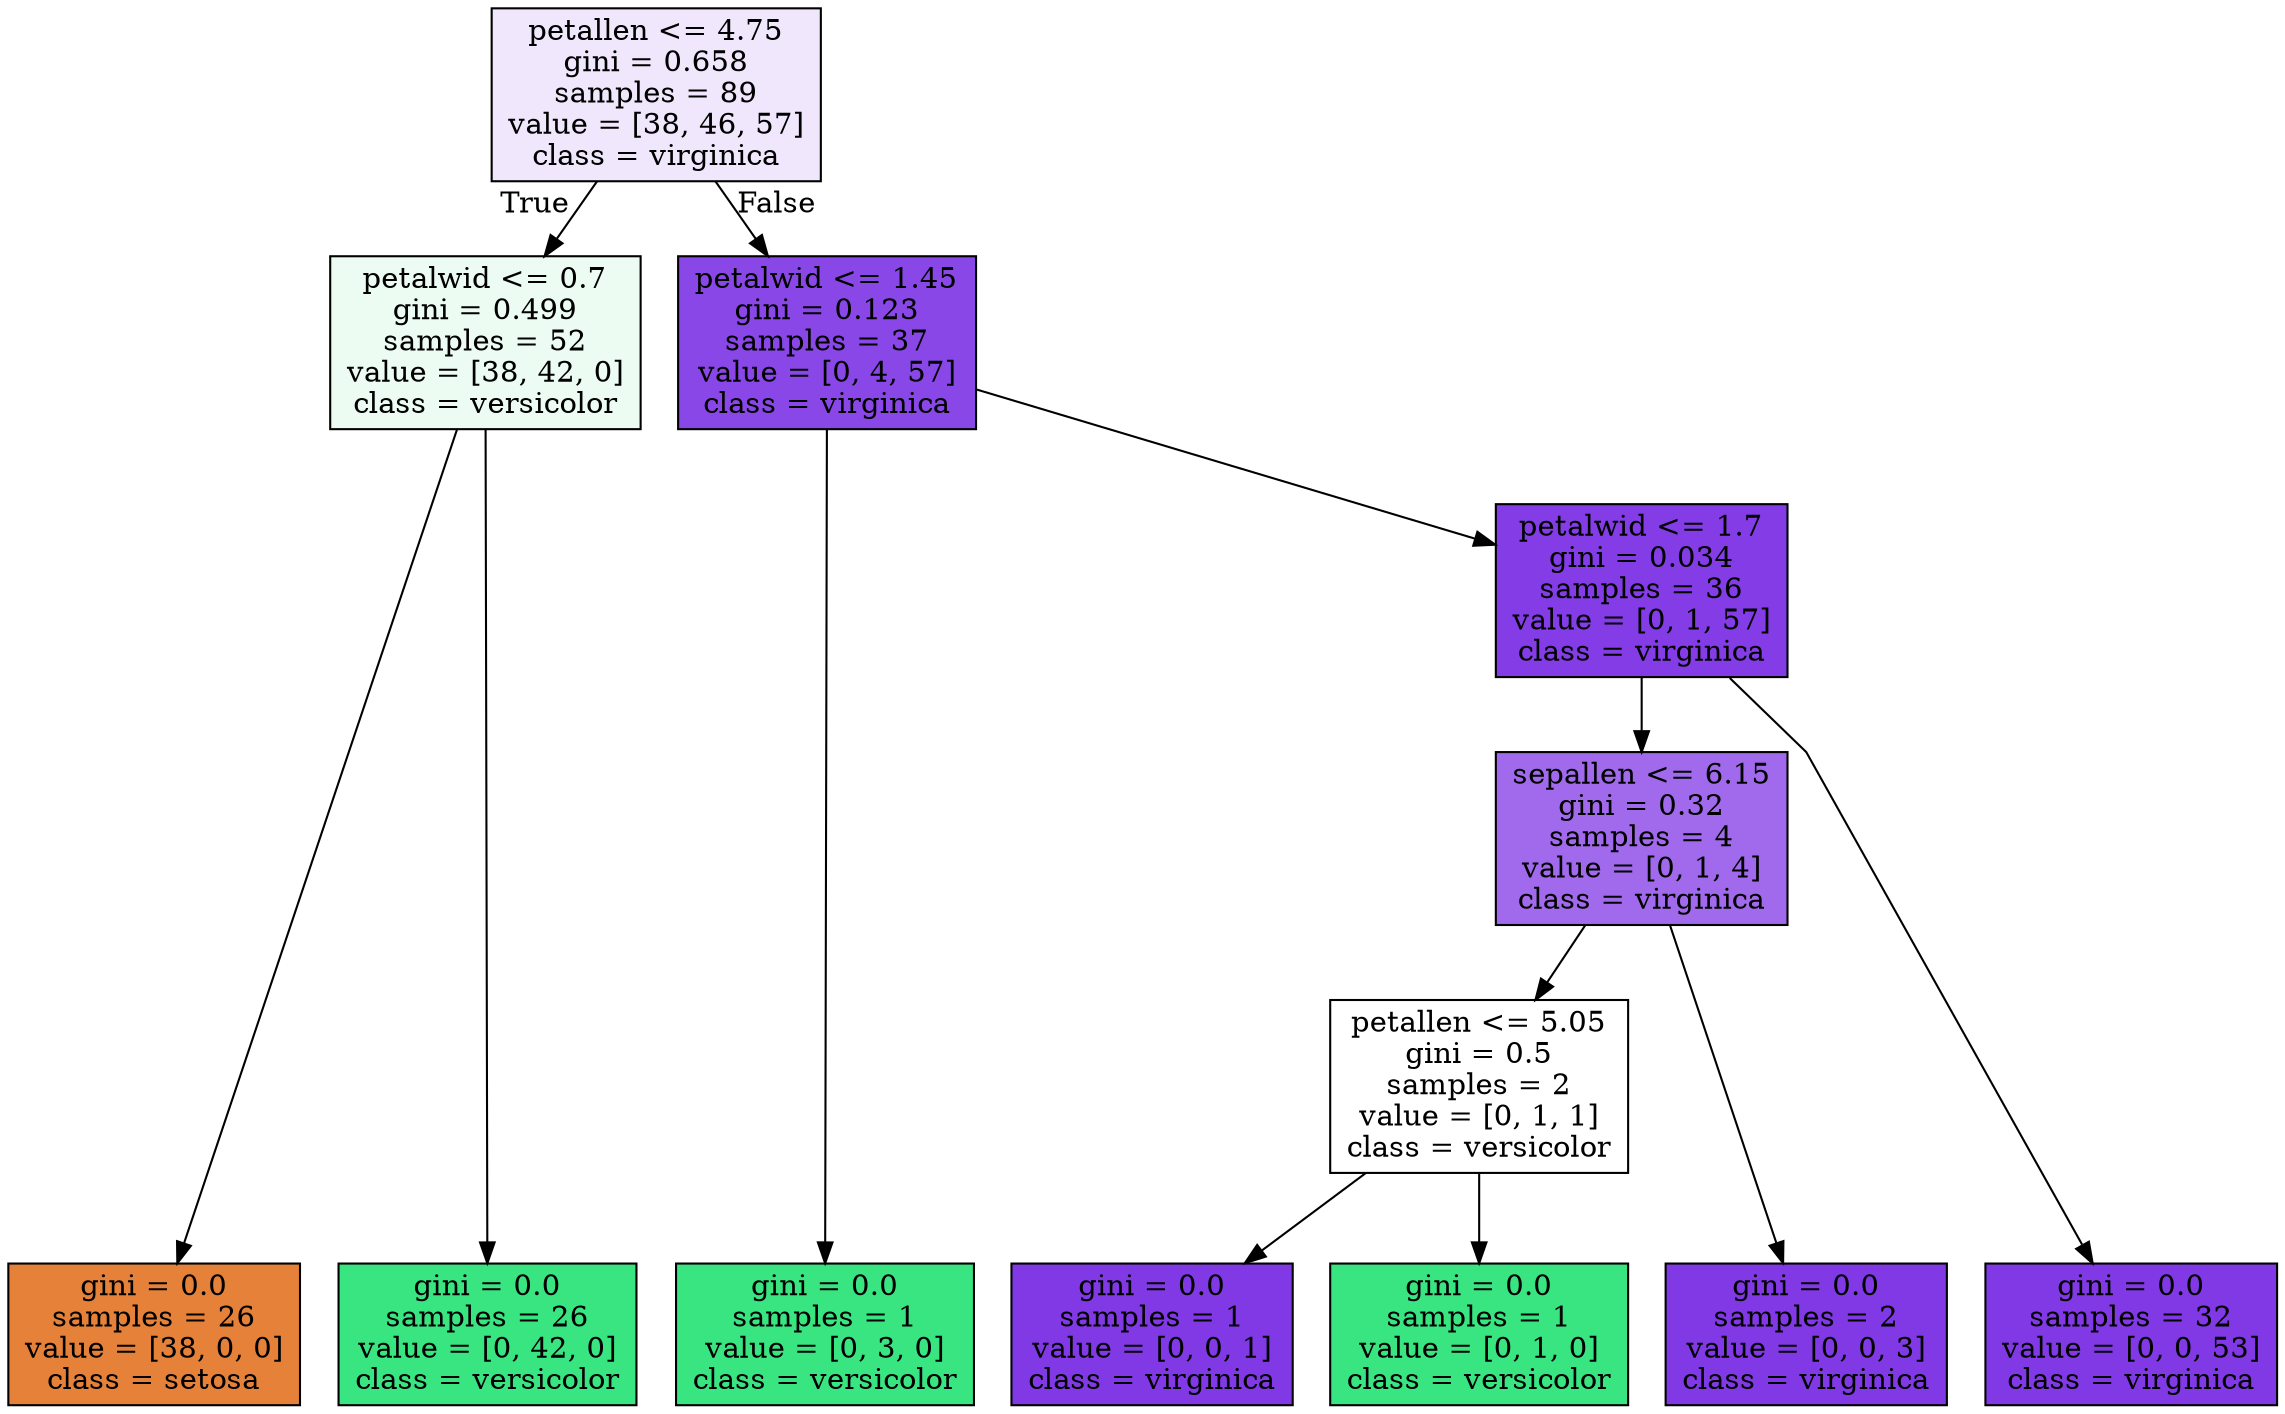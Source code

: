 digraph Tree {
node [shape=box, style="filled", color="black"] ;
graph [ranksep=equally, splines=polyline] ;
0 [label="petallen <= 4.75\ngini = 0.658\nsamples = 89\nvalue = [38, 46, 57]\nclass = virginica", fillcolor="#8139e51e"] ;
1 [label="petalwid <= 0.7\ngini = 0.499\nsamples = 52\nvalue = [38, 42, 0]\nclass = versicolor", fillcolor="#39e58118"] ;
0 -> 1 [labeldistance=2.5, labelangle=45, headlabel="True"] ;
2 [label="gini = 0.0\nsamples = 26\nvalue = [38, 0, 0]\nclass = setosa", fillcolor="#e58139ff"] ;
1 -> 2 ;
3 [label="gini = 0.0\nsamples = 26\nvalue = [0, 42, 0]\nclass = versicolor", fillcolor="#39e581ff"] ;
1 -> 3 ;
4 [label="petalwid <= 1.45\ngini = 0.123\nsamples = 37\nvalue = [0, 4, 57]\nclass = virginica", fillcolor="#8139e5ed"] ;
0 -> 4 [labeldistance=2.5, labelangle=-45, headlabel="False"] ;
5 [label="gini = 0.0\nsamples = 1\nvalue = [0, 3, 0]\nclass = versicolor", fillcolor="#39e581ff"] ;
4 -> 5 ;
6 [label="petalwid <= 1.7\ngini = 0.034\nsamples = 36\nvalue = [0, 1, 57]\nclass = virginica", fillcolor="#8139e5fb"] ;
4 -> 6 ;
7 [label="sepallen <= 6.15\ngini = 0.32\nsamples = 4\nvalue = [0, 1, 4]\nclass = virginica", fillcolor="#8139e5bf"] ;
6 -> 7 ;
8 [label="petallen <= 5.05\ngini = 0.5\nsamples = 2\nvalue = [0, 1, 1]\nclass = versicolor", fillcolor="#39e58100"] ;
7 -> 8 ;
9 [label="gini = 0.0\nsamples = 1\nvalue = [0, 0, 1]\nclass = virginica", fillcolor="#8139e5ff"] ;
8 -> 9 ;
10 [label="gini = 0.0\nsamples = 1\nvalue = [0, 1, 0]\nclass = versicolor", fillcolor="#39e581ff"] ;
8 -> 10 ;
11 [label="gini = 0.0\nsamples = 2\nvalue = [0, 0, 3]\nclass = virginica", fillcolor="#8139e5ff"] ;
7 -> 11 ;
12 [label="gini = 0.0\nsamples = 32\nvalue = [0, 0, 53]\nclass = virginica", fillcolor="#8139e5ff"] ;
6 -> 12 ;
{rank=same ; 0} ;
{rank=same ; 1; 4} ;
{rank=same ; 6} ;
{rank=same ; 7} ;
{rank=same ; 8} ;
{rank=same ; 2; 3; 5; 9; 10; 11; 12} ;
}
